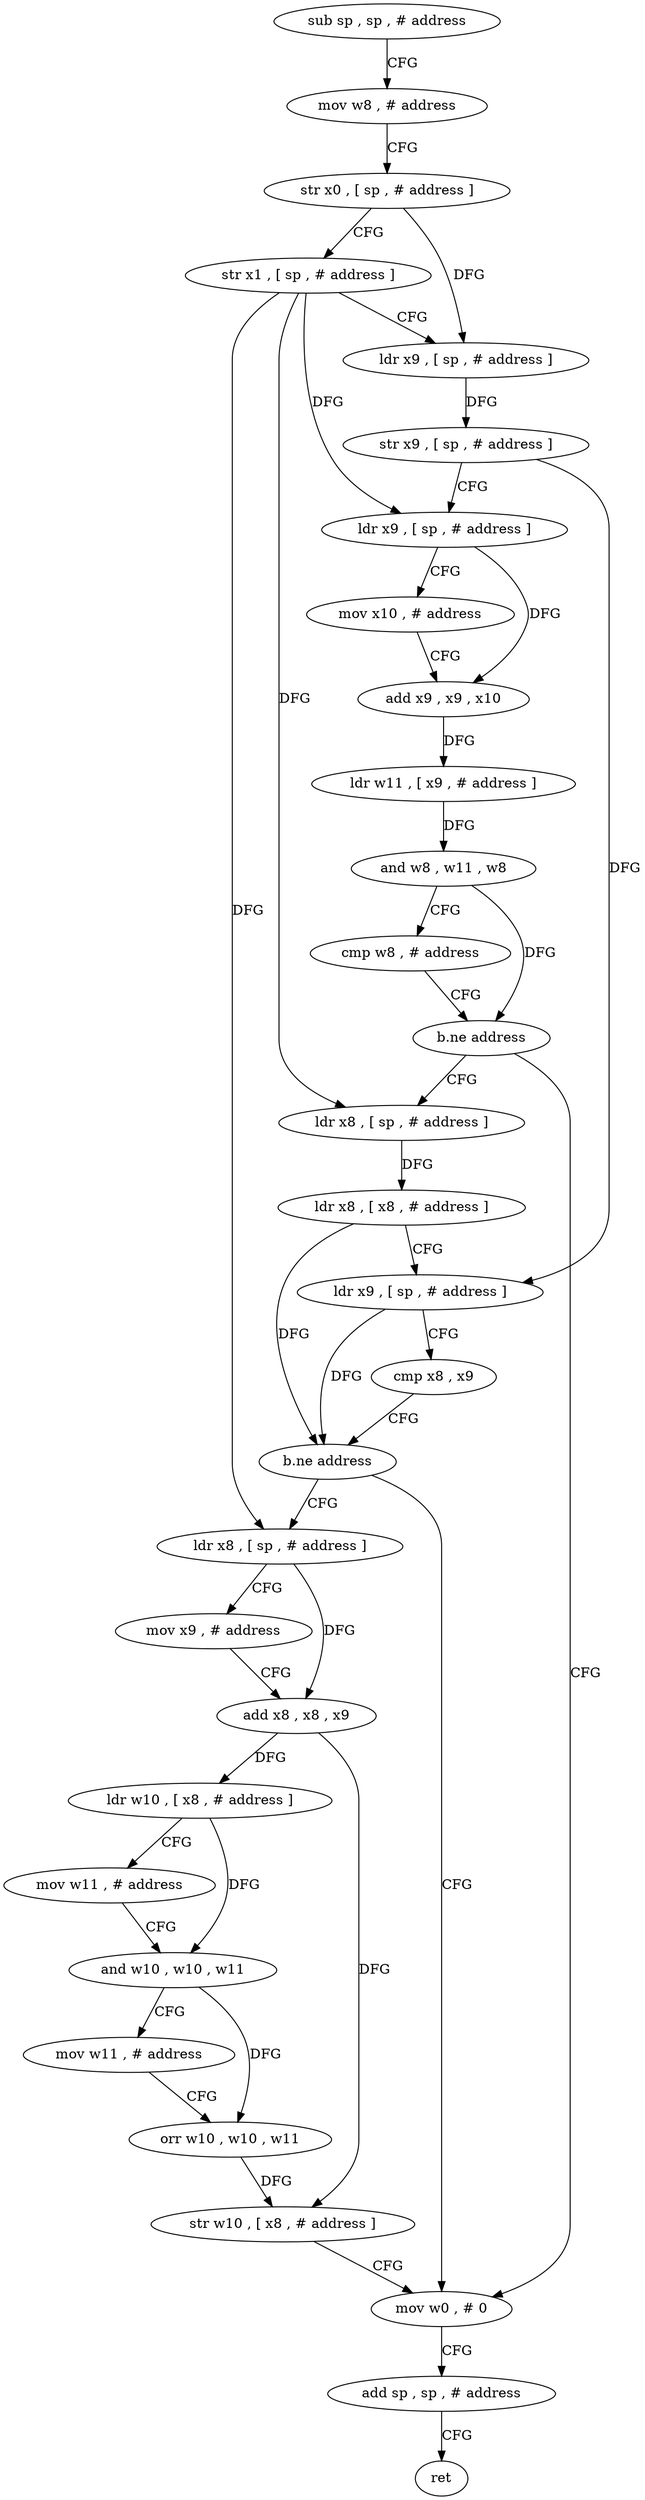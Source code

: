 digraph "func" {
"4270792" [label = "sub sp , sp , # address" ]
"4270796" [label = "mov w8 , # address" ]
"4270800" [label = "str x0 , [ sp , # address ]" ]
"4270804" [label = "str x1 , [ sp , # address ]" ]
"4270808" [label = "ldr x9 , [ sp , # address ]" ]
"4270812" [label = "str x9 , [ sp , # address ]" ]
"4270816" [label = "ldr x9 , [ sp , # address ]" ]
"4270820" [label = "mov x10 , # address" ]
"4270824" [label = "add x9 , x9 , x10" ]
"4270828" [label = "ldr w11 , [ x9 , # address ]" ]
"4270832" [label = "and w8 , w11 , w8" ]
"4270836" [label = "cmp w8 , # address" ]
"4270840" [label = "b.ne address" ]
"4270900" [label = "mov w0 , # 0" ]
"4270844" [label = "ldr x8 , [ sp , # address ]" ]
"4270904" [label = "add sp , sp , # address" ]
"4270908" [label = "ret" ]
"4270848" [label = "ldr x8 , [ x8 , # address ]" ]
"4270852" [label = "ldr x9 , [ sp , # address ]" ]
"4270856" [label = "cmp x8 , x9" ]
"4270860" [label = "b.ne address" ]
"4270864" [label = "ldr x8 , [ sp , # address ]" ]
"4270868" [label = "mov x9 , # address" ]
"4270872" [label = "add x8 , x8 , x9" ]
"4270876" [label = "ldr w10 , [ x8 , # address ]" ]
"4270880" [label = "mov w11 , # address" ]
"4270884" [label = "and w10 , w10 , w11" ]
"4270888" [label = "mov w11 , # address" ]
"4270892" [label = "orr w10 , w10 , w11" ]
"4270896" [label = "str w10 , [ x8 , # address ]" ]
"4270792" -> "4270796" [ label = "CFG" ]
"4270796" -> "4270800" [ label = "CFG" ]
"4270800" -> "4270804" [ label = "CFG" ]
"4270800" -> "4270808" [ label = "DFG" ]
"4270804" -> "4270808" [ label = "CFG" ]
"4270804" -> "4270816" [ label = "DFG" ]
"4270804" -> "4270844" [ label = "DFG" ]
"4270804" -> "4270864" [ label = "DFG" ]
"4270808" -> "4270812" [ label = "DFG" ]
"4270812" -> "4270816" [ label = "CFG" ]
"4270812" -> "4270852" [ label = "DFG" ]
"4270816" -> "4270820" [ label = "CFG" ]
"4270816" -> "4270824" [ label = "DFG" ]
"4270820" -> "4270824" [ label = "CFG" ]
"4270824" -> "4270828" [ label = "DFG" ]
"4270828" -> "4270832" [ label = "DFG" ]
"4270832" -> "4270836" [ label = "CFG" ]
"4270832" -> "4270840" [ label = "DFG" ]
"4270836" -> "4270840" [ label = "CFG" ]
"4270840" -> "4270900" [ label = "CFG" ]
"4270840" -> "4270844" [ label = "CFG" ]
"4270900" -> "4270904" [ label = "CFG" ]
"4270844" -> "4270848" [ label = "DFG" ]
"4270904" -> "4270908" [ label = "CFG" ]
"4270848" -> "4270852" [ label = "CFG" ]
"4270848" -> "4270860" [ label = "DFG" ]
"4270852" -> "4270856" [ label = "CFG" ]
"4270852" -> "4270860" [ label = "DFG" ]
"4270856" -> "4270860" [ label = "CFG" ]
"4270860" -> "4270900" [ label = "CFG" ]
"4270860" -> "4270864" [ label = "CFG" ]
"4270864" -> "4270868" [ label = "CFG" ]
"4270864" -> "4270872" [ label = "DFG" ]
"4270868" -> "4270872" [ label = "CFG" ]
"4270872" -> "4270876" [ label = "DFG" ]
"4270872" -> "4270896" [ label = "DFG" ]
"4270876" -> "4270880" [ label = "CFG" ]
"4270876" -> "4270884" [ label = "DFG" ]
"4270880" -> "4270884" [ label = "CFG" ]
"4270884" -> "4270888" [ label = "CFG" ]
"4270884" -> "4270892" [ label = "DFG" ]
"4270888" -> "4270892" [ label = "CFG" ]
"4270892" -> "4270896" [ label = "DFG" ]
"4270896" -> "4270900" [ label = "CFG" ]
}
